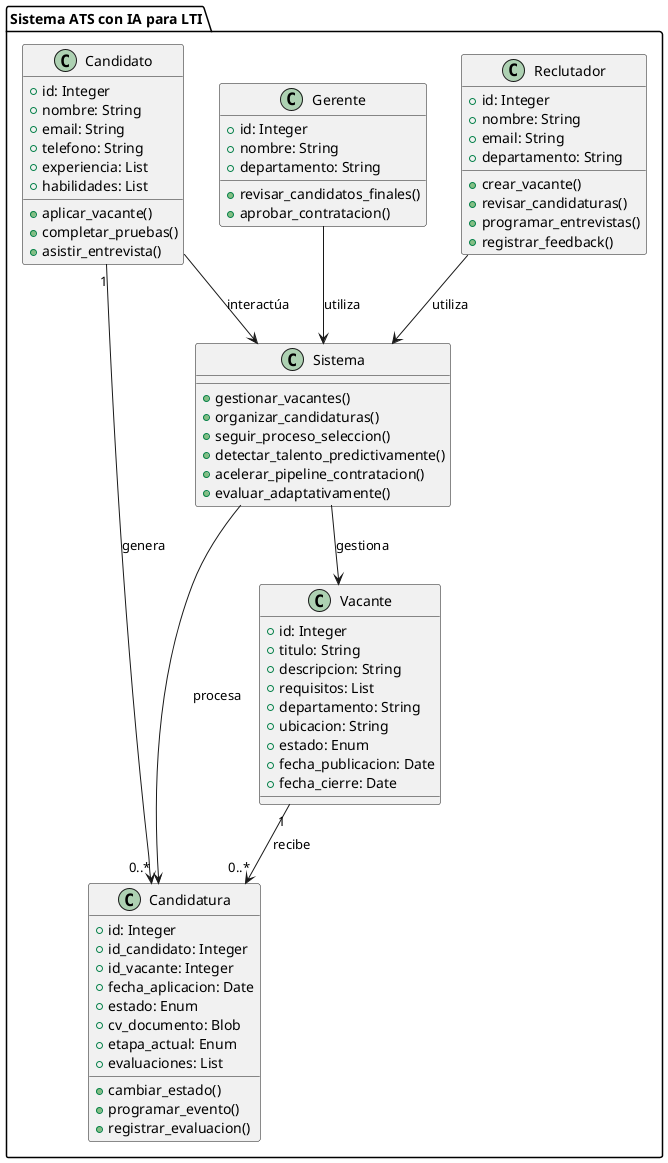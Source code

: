@startuml Diagrama-Clases-ATS

package "Sistema ATS con IA para LTI" {
    class Sistema {
        +gestionar_vacantes()
        +organizar_candidaturas()
        +seguir_proceso_seleccion()
        +detectar_talento_predictivamente()
        +acelerar_pipeline_contratacion()
        +evaluar_adaptativamente()
    }

    class Reclutador {
        +id: Integer
        +nombre: String
        +email: String
        +departamento: String
        +crear_vacante()
        +revisar_candidaturas()
        +programar_entrevistas()
        +registrar_feedback()
    }

    class Gerente {
        +id: Integer
        +nombre: String
        +departamento: String
        +revisar_candidatos_finales()
        +aprobar_contratacion()
    }

    class Candidato {
        +id: Integer
        +nombre: String
        +email: String
        +telefono: String
        +experiencia: List
        +habilidades: List
        +aplicar_vacante()
        +completar_pruebas()
        +asistir_entrevista()
    }

    class Vacante {
        +id: Integer
        +titulo: String
        +descripcion: String
        +requisitos: List
        +departamento: String
        +ubicacion: String
        +estado: Enum
        +fecha_publicacion: Date
        +fecha_cierre: Date
    }

    class Candidatura {
        +id: Integer
        +id_candidato: Integer
        +id_vacante: Integer
        +fecha_aplicacion: Date
        +estado: Enum
        +cv_documento: Blob
        +etapa_actual: Enum
        +evaluaciones: List
        +cambiar_estado()
        +programar_evento()
        +registrar_evaluacion()
    }
}

' Relaciones
Reclutador --> Sistema : utiliza
Gerente --> Sistema : utiliza
Candidato --> Sistema : interactúa
Sistema --> Vacante : gestiona
Sistema --> Candidatura : procesa
Candidato "1" --> "0..*" Candidatura : genera
Vacante "1" --> "0..*" Candidatura : recibe
@enduml